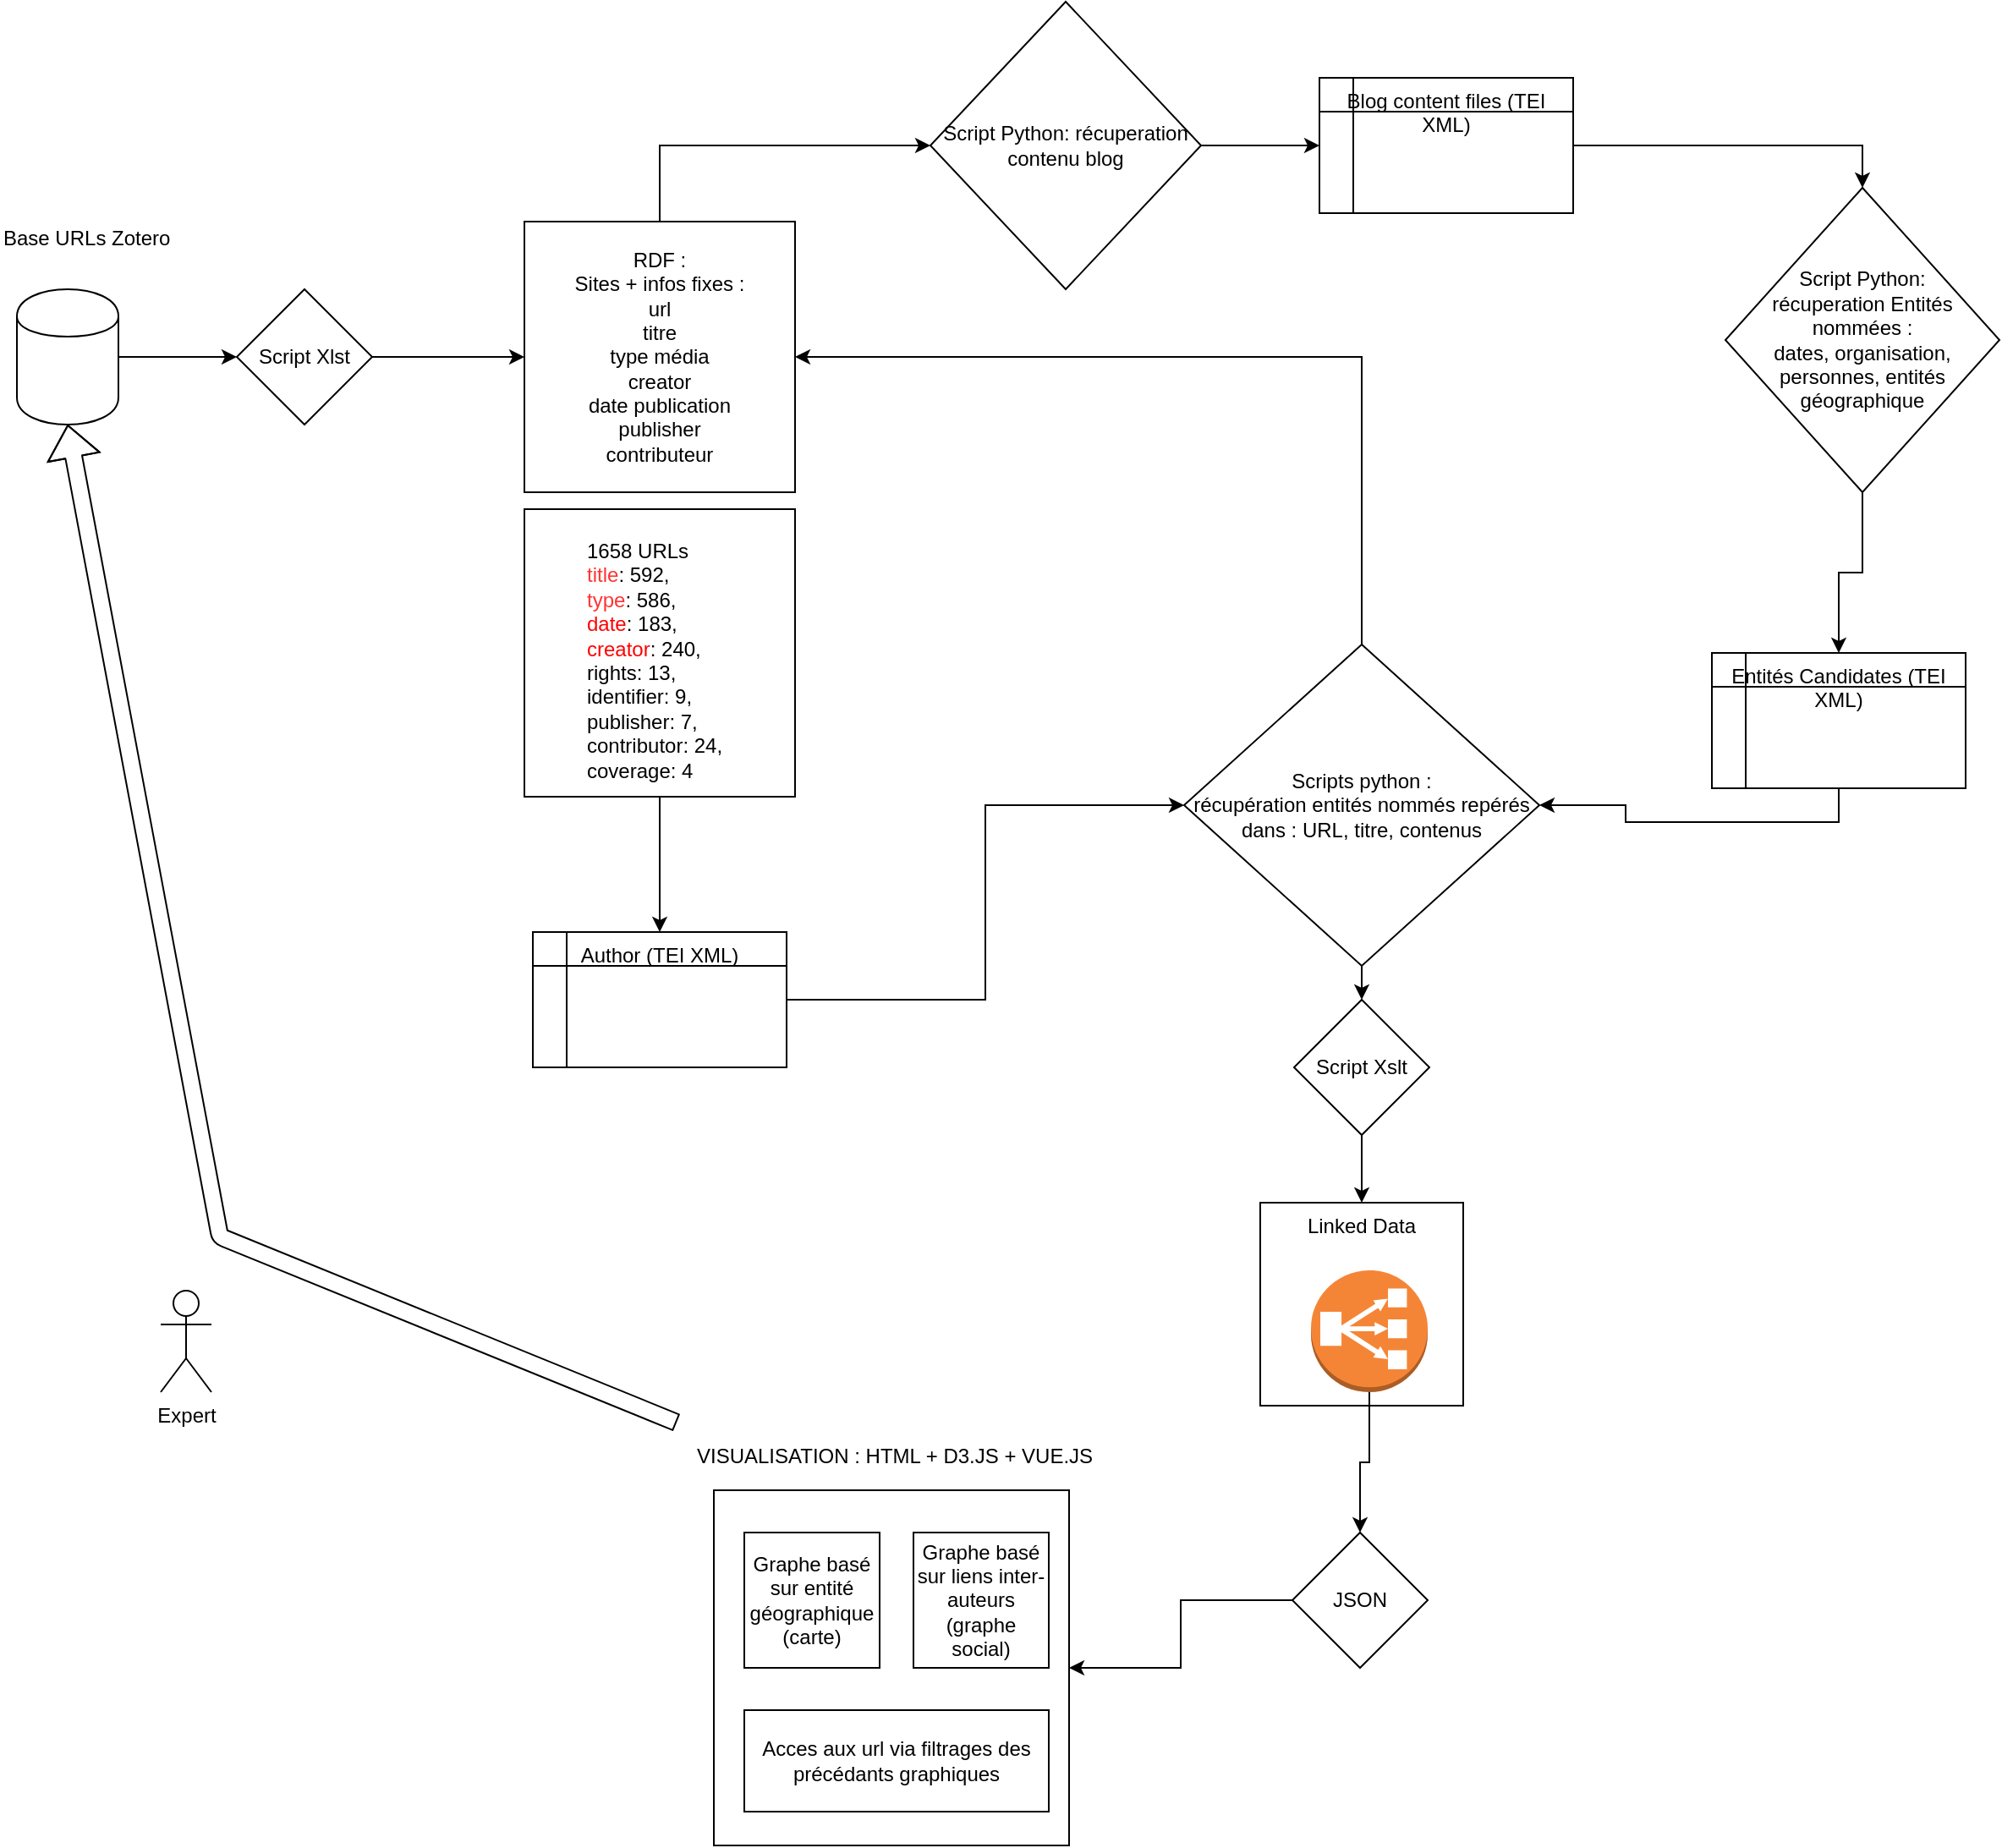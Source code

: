 <mxfile version="12.1.1" type="device" pages="1"><diagram id="EQQXaOq0ASuebrRcQQiI" name="Page-1"><mxGraphModel dx="2076" dy="1977" grid="1" gridSize="10" guides="1" tooltips="1" connect="1" arrows="1" fold="1" page="1" pageScale="1" pageWidth="1169" pageHeight="827" math="0" shadow="0"><root><mxCell id="0"/><mxCell id="1" parent="0"/><mxCell id="2A780iW_gjHJcp5B6FCj-35" value="Linked Data" style="whiteSpace=wrap;html=1;aspect=fixed;verticalAlign=top;" vertex="1" parent="1"><mxGeometry x="955" y="690" width="120" height="120" as="geometry"/></mxCell><mxCell id="2A780iW_gjHJcp5B6FCj-17" style="edgeStyle=orthogonalEdgeStyle;rounded=0;orthogonalLoop=1;jettySize=auto;html=1;" edge="1" parent="1" source="2A780iW_gjHJcp5B6FCj-10" target="2A780iW_gjHJcp5B6FCj-16"><mxGeometry relative="1" as="geometry"/></mxCell><mxCell id="2A780iW_gjHJcp5B6FCj-10" value="" style="rounded=0;whiteSpace=wrap;html=1;" vertex="1" parent="1"><mxGeometry x="520" y="280" width="160" height="170" as="geometry"/></mxCell><mxCell id="2A780iW_gjHJcp5B6FCj-6" style="edgeStyle=orthogonalEdgeStyle;rounded=0;orthogonalLoop=1;jettySize=auto;html=1;exitX=1;exitY=0.5;exitDx=0;exitDy=0;entryX=0;entryY=0.5;entryDx=0;entryDy=0;" edge="1" parent="1" source="2A780iW_gjHJcp5B6FCj-2" target="2A780iW_gjHJcp5B6FCj-5"><mxGeometry relative="1" as="geometry"/></mxCell><mxCell id="2A780iW_gjHJcp5B6FCj-2" value="" style="shape=cylinder;whiteSpace=wrap;html=1;boundedLbl=1;backgroundOutline=1;" vertex="1" parent="1"><mxGeometry x="220" y="150" width="60" height="80" as="geometry"/></mxCell><mxCell id="2A780iW_gjHJcp5B6FCj-28" style="edgeStyle=orthogonalEdgeStyle;rounded=0;orthogonalLoop=1;jettySize=auto;html=1;exitX=0.5;exitY=0;exitDx=0;exitDy=0;" edge="1" parent="1" source="2A780iW_gjHJcp5B6FCj-3" target="2A780iW_gjHJcp5B6FCj-12"><mxGeometry relative="1" as="geometry"/></mxCell><mxCell id="2A780iW_gjHJcp5B6FCj-3" value="RDF :&lt;br&gt;&lt;div&gt;Sites + infos fixes :&lt;/div&gt;&lt;div&gt;url&lt;/div&gt;&lt;div&gt;titre&lt;br&gt;&lt;/div&gt;&lt;div&gt;type média&lt;/div&gt;&lt;div&gt;creator&lt;/div&gt;&lt;div&gt;date publication&lt;/div&gt;&lt;div&gt;publisher&lt;/div&gt;&lt;div&gt;contributeur&lt;br&gt;&lt;/div&gt;" style="whiteSpace=wrap;html=1;aspect=fixed;" vertex="1" parent="1"><mxGeometry x="520" y="110" width="160" height="160" as="geometry"/></mxCell><mxCell id="2A780iW_gjHJcp5B6FCj-4" value="Base URLs Zotero" style="text;html=1;resizable=0;points=[];autosize=1;align=left;verticalAlign=top;spacingTop=-4;" vertex="1" parent="1"><mxGeometry x="210" y="110" width="110" height="20" as="geometry"/></mxCell><mxCell id="2A780iW_gjHJcp5B6FCj-7" style="edgeStyle=orthogonalEdgeStyle;rounded=0;orthogonalLoop=1;jettySize=auto;html=1;exitX=1;exitY=0.5;exitDx=0;exitDy=0;entryX=0;entryY=0.5;entryDx=0;entryDy=0;" edge="1" parent="1" source="2A780iW_gjHJcp5B6FCj-5" target="2A780iW_gjHJcp5B6FCj-3"><mxGeometry relative="1" as="geometry"/></mxCell><mxCell id="2A780iW_gjHJcp5B6FCj-5" value="Script Xlst" style="rhombus;whiteSpace=wrap;html=1;" vertex="1" parent="1"><mxGeometry x="350" y="150" width="80" height="80" as="geometry"/></mxCell><mxCell id="2A780iW_gjHJcp5B6FCj-8" value="&lt;div&gt;1658 URLs&lt;/div&gt;&lt;div&gt;&lt;div&gt;&lt;font color=&quot;#FF3333&quot;&gt;title&lt;/font&gt;: 592,&lt;/div&gt;&lt;div&gt; &lt;font color=&quot;#FF3333&quot;&gt;type&lt;/font&gt;: 586, &lt;br&gt;&lt;/div&gt;&lt;div&gt;&lt;font color=&quot;#FF0000&quot;&gt;date&lt;/font&gt;: 183, &lt;br&gt;&lt;/div&gt;&lt;div&gt;&lt;font color=&quot;#FF0000&quot;&gt;creator&lt;/font&gt;: 240, &lt;br&gt;&lt;/div&gt;&lt;div&gt;rights: 13,&lt;/div&gt;&lt;div&gt; identifier: 9, &lt;br&gt;&lt;/div&gt;&lt;div&gt;publisher: 7,&lt;/div&gt;&lt;div&gt; contributor: 24, &lt;br&gt;&lt;/div&gt;&lt;div&gt;coverage: 4&lt;/div&gt;&lt;/div&gt;" style="text;html=1;resizable=0;points=[];autosize=1;align=left;verticalAlign=top;spacingTop=-4;" vertex="1" parent="1"><mxGeometry x="555" y="295" width="90" height="140" as="geometry"/></mxCell><mxCell id="2A780iW_gjHJcp5B6FCj-27" style="edgeStyle=orthogonalEdgeStyle;rounded=0;orthogonalLoop=1;jettySize=auto;html=1;exitX=1;exitY=0.5;exitDx=0;exitDy=0;entryX=0;entryY=0.5;entryDx=0;entryDy=0;" edge="1" parent="1" source="2A780iW_gjHJcp5B6FCj-12" target="2A780iW_gjHJcp5B6FCj-19"><mxGeometry relative="1" as="geometry"/></mxCell><mxCell id="2A780iW_gjHJcp5B6FCj-12" value="&lt;div&gt;Script Python: récuperation contenu blog&lt;br&gt;&lt;/div&gt;" style="rhombus;whiteSpace=wrap;html=1;" vertex="1" parent="1"><mxGeometry x="760" y="-20" width="160" height="170" as="geometry"/></mxCell><mxCell id="2A780iW_gjHJcp5B6FCj-29" style="edgeStyle=orthogonalEdgeStyle;rounded=0;orthogonalLoop=1;jettySize=auto;html=1;exitX=0.5;exitY=0;exitDx=0;exitDy=0;entryX=1;entryY=0.5;entryDx=0;entryDy=0;" edge="1" parent="1" source="2A780iW_gjHJcp5B6FCj-13" target="2A780iW_gjHJcp5B6FCj-3"><mxGeometry relative="1" as="geometry"/></mxCell><mxCell id="2A780iW_gjHJcp5B6FCj-36" style="edgeStyle=orthogonalEdgeStyle;rounded=0;orthogonalLoop=1;jettySize=auto;html=1;exitX=0.5;exitY=1;exitDx=0;exitDy=0;entryX=0.5;entryY=0;entryDx=0;entryDy=0;" edge="1" parent="1" source="2A780iW_gjHJcp5B6FCj-13" target="2A780iW_gjHJcp5B6FCj-33"><mxGeometry relative="1" as="geometry"/></mxCell><mxCell id="2A780iW_gjHJcp5B6FCj-13" value="&lt;div&gt;Scripts python :&lt;/div&gt;&lt;div&gt; récupération entités nommés repérés dans : URL, titre, contenus&lt;/div&gt;" style="rhombus;whiteSpace=wrap;html=1;" vertex="1" parent="1"><mxGeometry x="910" y="360" width="210" height="190" as="geometry"/></mxCell><mxCell id="2A780iW_gjHJcp5B6FCj-30" style="edgeStyle=orthogonalEdgeStyle;rounded=0;orthogonalLoop=1;jettySize=auto;html=1;exitX=0.5;exitY=1;exitDx=0;exitDy=0;entryX=0.5;entryY=0;entryDx=0;entryDy=0;" edge="1" parent="1" source="2A780iW_gjHJcp5B6FCj-14" target="2A780iW_gjHJcp5B6FCj-23"><mxGeometry relative="1" as="geometry"/></mxCell><mxCell id="2A780iW_gjHJcp5B6FCj-14" value="&lt;div&gt;Script Python:&lt;/div&gt;&lt;div&gt; récuperation Entités nommées : &lt;br&gt;&lt;/div&gt;&lt;div&gt;dates, organisation, personnes, entités géographique&lt;br&gt;&lt;/div&gt;" style="rhombus;whiteSpace=wrap;html=1;" vertex="1" parent="1"><mxGeometry x="1230" y="90" width="162" height="180" as="geometry"/></mxCell><mxCell id="2A780iW_gjHJcp5B6FCj-21" style="edgeStyle=orthogonalEdgeStyle;rounded=0;orthogonalLoop=1;jettySize=auto;html=1;exitX=1;exitY=0.5;exitDx=0;exitDy=0;entryX=0;entryY=0.5;entryDx=0;entryDy=0;" edge="1" parent="1" source="2A780iW_gjHJcp5B6FCj-16" target="2A780iW_gjHJcp5B6FCj-13"><mxGeometry relative="1" as="geometry"/></mxCell><mxCell id="2A780iW_gjHJcp5B6FCj-16" value="Author (TEI XML)" style="shape=internalStorage;whiteSpace=wrap;html=1;backgroundOutline=1;verticalAlign=top;" vertex="1" parent="1"><mxGeometry x="525" y="530" width="150" height="80" as="geometry"/></mxCell><mxCell id="2A780iW_gjHJcp5B6FCj-22" style="edgeStyle=orthogonalEdgeStyle;rounded=0;orthogonalLoop=1;jettySize=auto;html=1;exitX=1;exitY=0.5;exitDx=0;exitDy=0;entryX=0.5;entryY=0;entryDx=0;entryDy=0;" edge="1" parent="1" source="2A780iW_gjHJcp5B6FCj-19" target="2A780iW_gjHJcp5B6FCj-14"><mxGeometry relative="1" as="geometry"/></mxCell><mxCell id="2A780iW_gjHJcp5B6FCj-19" value="Blog content files (TEI XML)" style="shape=internalStorage;whiteSpace=wrap;html=1;backgroundOutline=1;verticalAlign=top;" vertex="1" parent="1"><mxGeometry x="990" y="25" width="150" height="80" as="geometry"/></mxCell><mxCell id="2A780iW_gjHJcp5B6FCj-25" style="edgeStyle=orthogonalEdgeStyle;rounded=0;orthogonalLoop=1;jettySize=auto;html=1;exitX=0.5;exitY=1;exitDx=0;exitDy=0;" edge="1" parent="1" source="2A780iW_gjHJcp5B6FCj-23" target="2A780iW_gjHJcp5B6FCj-13"><mxGeometry relative="1" as="geometry"/></mxCell><mxCell id="2A780iW_gjHJcp5B6FCj-23" value="Entités Candidates (TEI XML)" style="shape=internalStorage;whiteSpace=wrap;html=1;backgroundOutline=1;verticalAlign=top;" vertex="1" parent="1"><mxGeometry x="1222" y="365" width="150" height="80" as="geometry"/></mxCell><mxCell id="2A780iW_gjHJcp5B6FCj-37" style="edgeStyle=orthogonalEdgeStyle;rounded=0;orthogonalLoop=1;jettySize=auto;html=1;exitX=0.5;exitY=1;exitDx=0;exitDy=0;entryX=0.5;entryY=0;entryDx=0;entryDy=0;" edge="1" parent="1" source="2A780iW_gjHJcp5B6FCj-33" target="2A780iW_gjHJcp5B6FCj-35"><mxGeometry relative="1" as="geometry"/></mxCell><mxCell id="2A780iW_gjHJcp5B6FCj-33" value="Script Xslt" style="rhombus;whiteSpace=wrap;html=1;" vertex="1" parent="1"><mxGeometry x="975" y="570" width="80" height="80" as="geometry"/></mxCell><mxCell id="2A780iW_gjHJcp5B6FCj-53" style="edgeStyle=orthogonalEdgeStyle;rounded=0;orthogonalLoop=1;jettySize=auto;html=1;exitX=0.5;exitY=1;exitDx=0;exitDy=0;exitPerimeter=0;" edge="1" parent="1" source="2A780iW_gjHJcp5B6FCj-34" target="2A780iW_gjHJcp5B6FCj-38"><mxGeometry relative="1" as="geometry"/></mxCell><mxCell id="2A780iW_gjHJcp5B6FCj-34" value="" style="outlineConnect=0;dashed=0;verticalLabelPosition=bottom;verticalAlign=top;align=center;html=1;shape=mxgraph.aws3.classic_load_balancer;fillColor=#F58536;gradientColor=none;" vertex="1" parent="1"><mxGeometry x="985" y="730" width="69" height="72" as="geometry"/></mxCell><mxCell id="2A780iW_gjHJcp5B6FCj-54" style="edgeStyle=orthogonalEdgeStyle;rounded=0;orthogonalLoop=1;jettySize=auto;html=1;exitX=0;exitY=0.5;exitDx=0;exitDy=0;entryX=1;entryY=0.5;entryDx=0;entryDy=0;" edge="1" parent="1" source="2A780iW_gjHJcp5B6FCj-38" target="2A780iW_gjHJcp5B6FCj-41"><mxGeometry relative="1" as="geometry"/></mxCell><mxCell id="2A780iW_gjHJcp5B6FCj-38" value="JSON" style="rhombus;whiteSpace=wrap;html=1;" vertex="1" parent="1"><mxGeometry x="974" y="885" width="80" height="80" as="geometry"/></mxCell><mxCell id="2A780iW_gjHJcp5B6FCj-41" value="" style="whiteSpace=wrap;html=1;aspect=fixed;" vertex="1" parent="1"><mxGeometry x="632" y="860" width="210" height="210" as="geometry"/></mxCell><mxCell id="2A780iW_gjHJcp5B6FCj-42" value="Graphe basé sur entité géographique (carte)" style="whiteSpace=wrap;html=1;aspect=fixed;" vertex="1" parent="1"><mxGeometry x="650" y="885" width="80" height="80" as="geometry"/></mxCell><mxCell id="2A780iW_gjHJcp5B6FCj-43" value="Graphe basé sur liens inter-auteurs (graphe social)" style="whiteSpace=wrap;html=1;aspect=fixed;" vertex="1" parent="1"><mxGeometry x="750" y="885" width="80" height="80" as="geometry"/></mxCell><mxCell id="2A780iW_gjHJcp5B6FCj-45" value="VISUALISATION : HTML + D3.JS + VUE.JS" style="text;html=1;resizable=0;points=[];autosize=1;align=left;verticalAlign=top;spacingTop=-4;" vertex="1" parent="1"><mxGeometry x="620" y="830" width="240" height="20" as="geometry"/></mxCell><mxCell id="2A780iW_gjHJcp5B6FCj-48" value="Acces aux url via filtrages des précédants graphiques" style="rounded=0;whiteSpace=wrap;html=1;" vertex="1" parent="1"><mxGeometry x="650" y="990" width="180" height="60" as="geometry"/></mxCell><mxCell id="2A780iW_gjHJcp5B6FCj-50" value="Expert " style="shape=umlActor;verticalLabelPosition=bottom;labelBackgroundColor=#ffffff;verticalAlign=top;html=1;outlineConnect=0;" vertex="1" parent="1"><mxGeometry x="305" y="742" width="30" height="60" as="geometry"/></mxCell><mxCell id="2A780iW_gjHJcp5B6FCj-51" value="" style="shape=flexArrow;endArrow=classic;html=1;entryX=0.5;entryY=1;entryDx=0;entryDy=0;" edge="1" parent="1" target="2A780iW_gjHJcp5B6FCj-2"><mxGeometry width="50" height="50" relative="1" as="geometry"><mxPoint x="610" y="820" as="sourcePoint"/><mxPoint x="260" y="990" as="targetPoint"/><Array as="points"><mxPoint x="340" y="710"/></Array></mxGeometry></mxCell></root></mxGraphModel></diagram></mxfile>